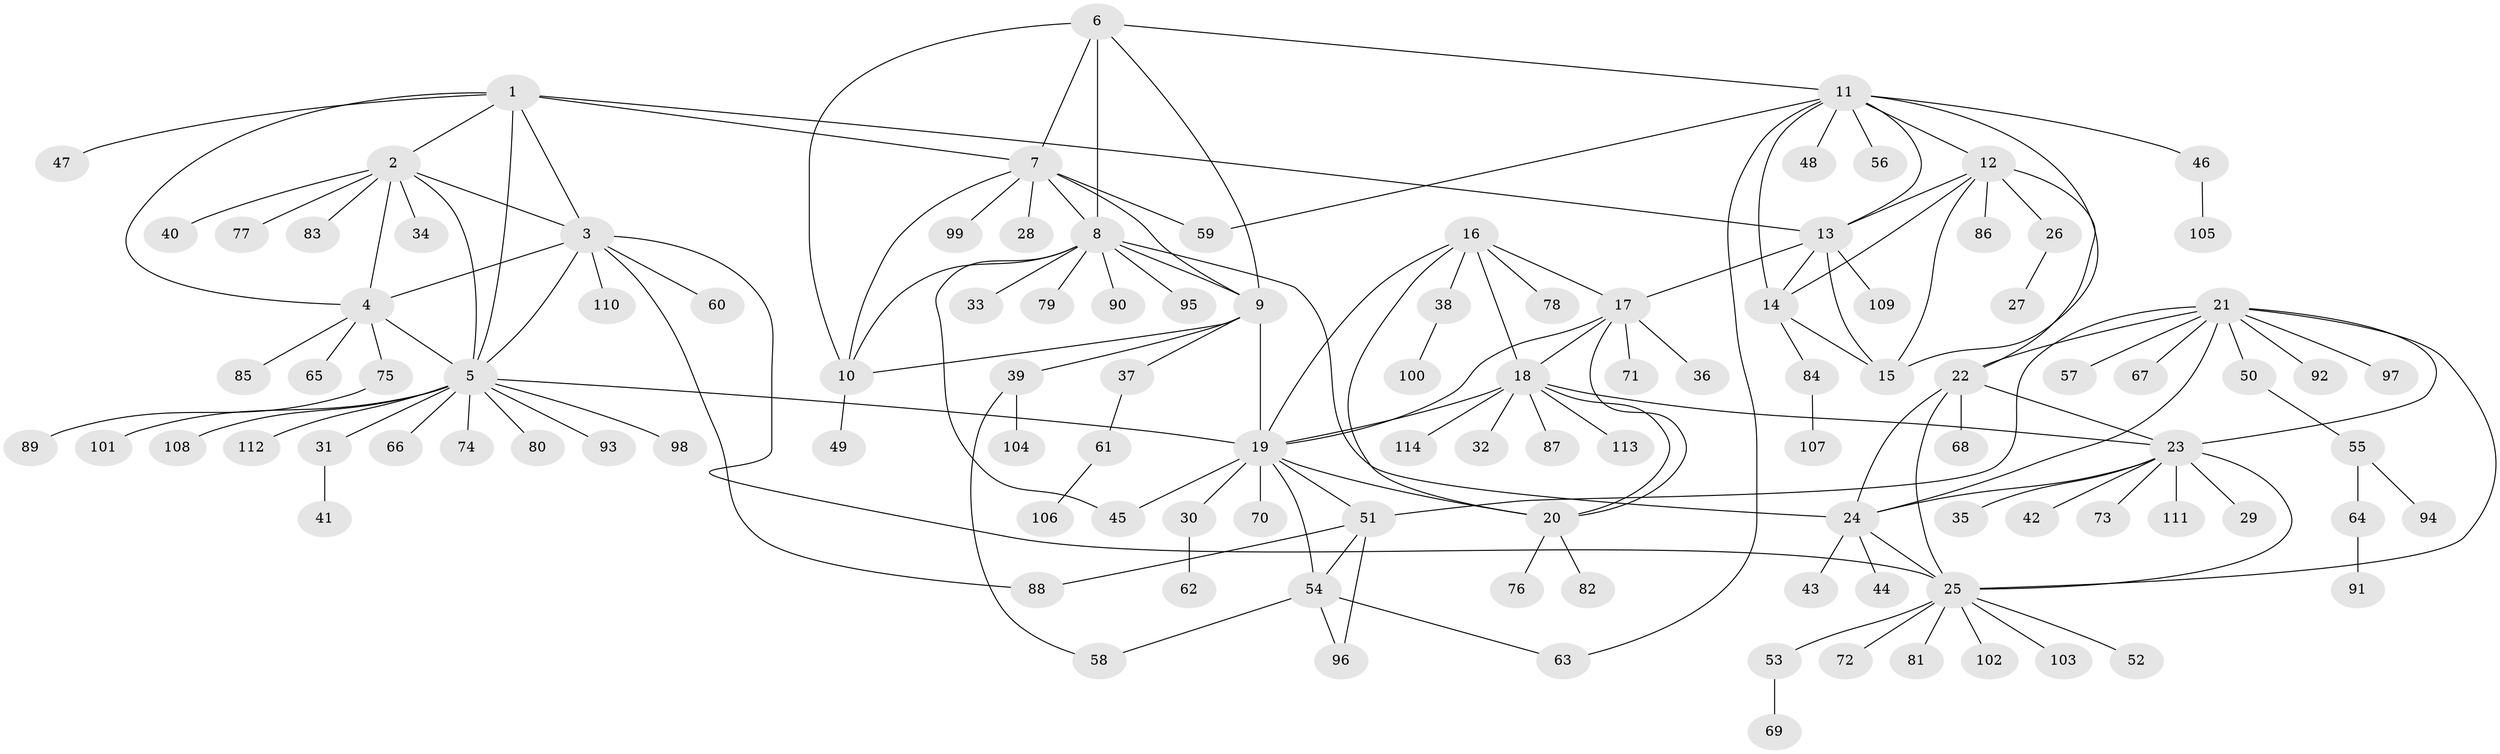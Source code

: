 // Generated by graph-tools (version 1.1) at 2025/26/03/09/25 03:26:41]
// undirected, 114 vertices, 157 edges
graph export_dot {
graph [start="1"]
  node [color=gray90,style=filled];
  1;
  2;
  3;
  4;
  5;
  6;
  7;
  8;
  9;
  10;
  11;
  12;
  13;
  14;
  15;
  16;
  17;
  18;
  19;
  20;
  21;
  22;
  23;
  24;
  25;
  26;
  27;
  28;
  29;
  30;
  31;
  32;
  33;
  34;
  35;
  36;
  37;
  38;
  39;
  40;
  41;
  42;
  43;
  44;
  45;
  46;
  47;
  48;
  49;
  50;
  51;
  52;
  53;
  54;
  55;
  56;
  57;
  58;
  59;
  60;
  61;
  62;
  63;
  64;
  65;
  66;
  67;
  68;
  69;
  70;
  71;
  72;
  73;
  74;
  75;
  76;
  77;
  78;
  79;
  80;
  81;
  82;
  83;
  84;
  85;
  86;
  87;
  88;
  89;
  90;
  91;
  92;
  93;
  94;
  95;
  96;
  97;
  98;
  99;
  100;
  101;
  102;
  103;
  104;
  105;
  106;
  107;
  108;
  109;
  110;
  111;
  112;
  113;
  114;
  1 -- 2;
  1 -- 3;
  1 -- 4;
  1 -- 5;
  1 -- 7;
  1 -- 13;
  1 -- 47;
  2 -- 3;
  2 -- 4;
  2 -- 5;
  2 -- 34;
  2 -- 40;
  2 -- 77;
  2 -- 83;
  3 -- 4;
  3 -- 5;
  3 -- 25;
  3 -- 60;
  3 -- 88;
  3 -- 110;
  4 -- 5;
  4 -- 65;
  4 -- 75;
  4 -- 85;
  5 -- 19;
  5 -- 31;
  5 -- 66;
  5 -- 74;
  5 -- 80;
  5 -- 93;
  5 -- 98;
  5 -- 101;
  5 -- 108;
  5 -- 112;
  6 -- 7;
  6 -- 8;
  6 -- 9;
  6 -- 10;
  6 -- 11;
  7 -- 8;
  7 -- 9;
  7 -- 10;
  7 -- 28;
  7 -- 59;
  7 -- 99;
  8 -- 9;
  8 -- 10;
  8 -- 24;
  8 -- 33;
  8 -- 45;
  8 -- 79;
  8 -- 90;
  8 -- 95;
  9 -- 10;
  9 -- 19;
  9 -- 37;
  9 -- 39;
  10 -- 49;
  11 -- 12;
  11 -- 13;
  11 -- 14;
  11 -- 15;
  11 -- 46;
  11 -- 48;
  11 -- 56;
  11 -- 59;
  11 -- 63;
  12 -- 13;
  12 -- 14;
  12 -- 15;
  12 -- 22;
  12 -- 26;
  12 -- 86;
  13 -- 14;
  13 -- 15;
  13 -- 17;
  13 -- 109;
  14 -- 15;
  14 -- 84;
  16 -- 17;
  16 -- 18;
  16 -- 19;
  16 -- 20;
  16 -- 38;
  16 -- 78;
  17 -- 18;
  17 -- 19;
  17 -- 20;
  17 -- 36;
  17 -- 71;
  18 -- 19;
  18 -- 20;
  18 -- 23;
  18 -- 32;
  18 -- 87;
  18 -- 113;
  18 -- 114;
  19 -- 20;
  19 -- 30;
  19 -- 45;
  19 -- 51;
  19 -- 54;
  19 -- 70;
  20 -- 76;
  20 -- 82;
  21 -- 22;
  21 -- 23;
  21 -- 24;
  21 -- 25;
  21 -- 50;
  21 -- 51;
  21 -- 57;
  21 -- 67;
  21 -- 92;
  21 -- 97;
  22 -- 23;
  22 -- 24;
  22 -- 25;
  22 -- 68;
  23 -- 24;
  23 -- 25;
  23 -- 29;
  23 -- 35;
  23 -- 42;
  23 -- 73;
  23 -- 111;
  24 -- 25;
  24 -- 43;
  24 -- 44;
  25 -- 52;
  25 -- 53;
  25 -- 72;
  25 -- 81;
  25 -- 102;
  25 -- 103;
  26 -- 27;
  30 -- 62;
  31 -- 41;
  37 -- 61;
  38 -- 100;
  39 -- 58;
  39 -- 104;
  46 -- 105;
  50 -- 55;
  51 -- 54;
  51 -- 88;
  51 -- 96;
  53 -- 69;
  54 -- 58;
  54 -- 63;
  54 -- 96;
  55 -- 64;
  55 -- 94;
  61 -- 106;
  64 -- 91;
  75 -- 89;
  84 -- 107;
}
